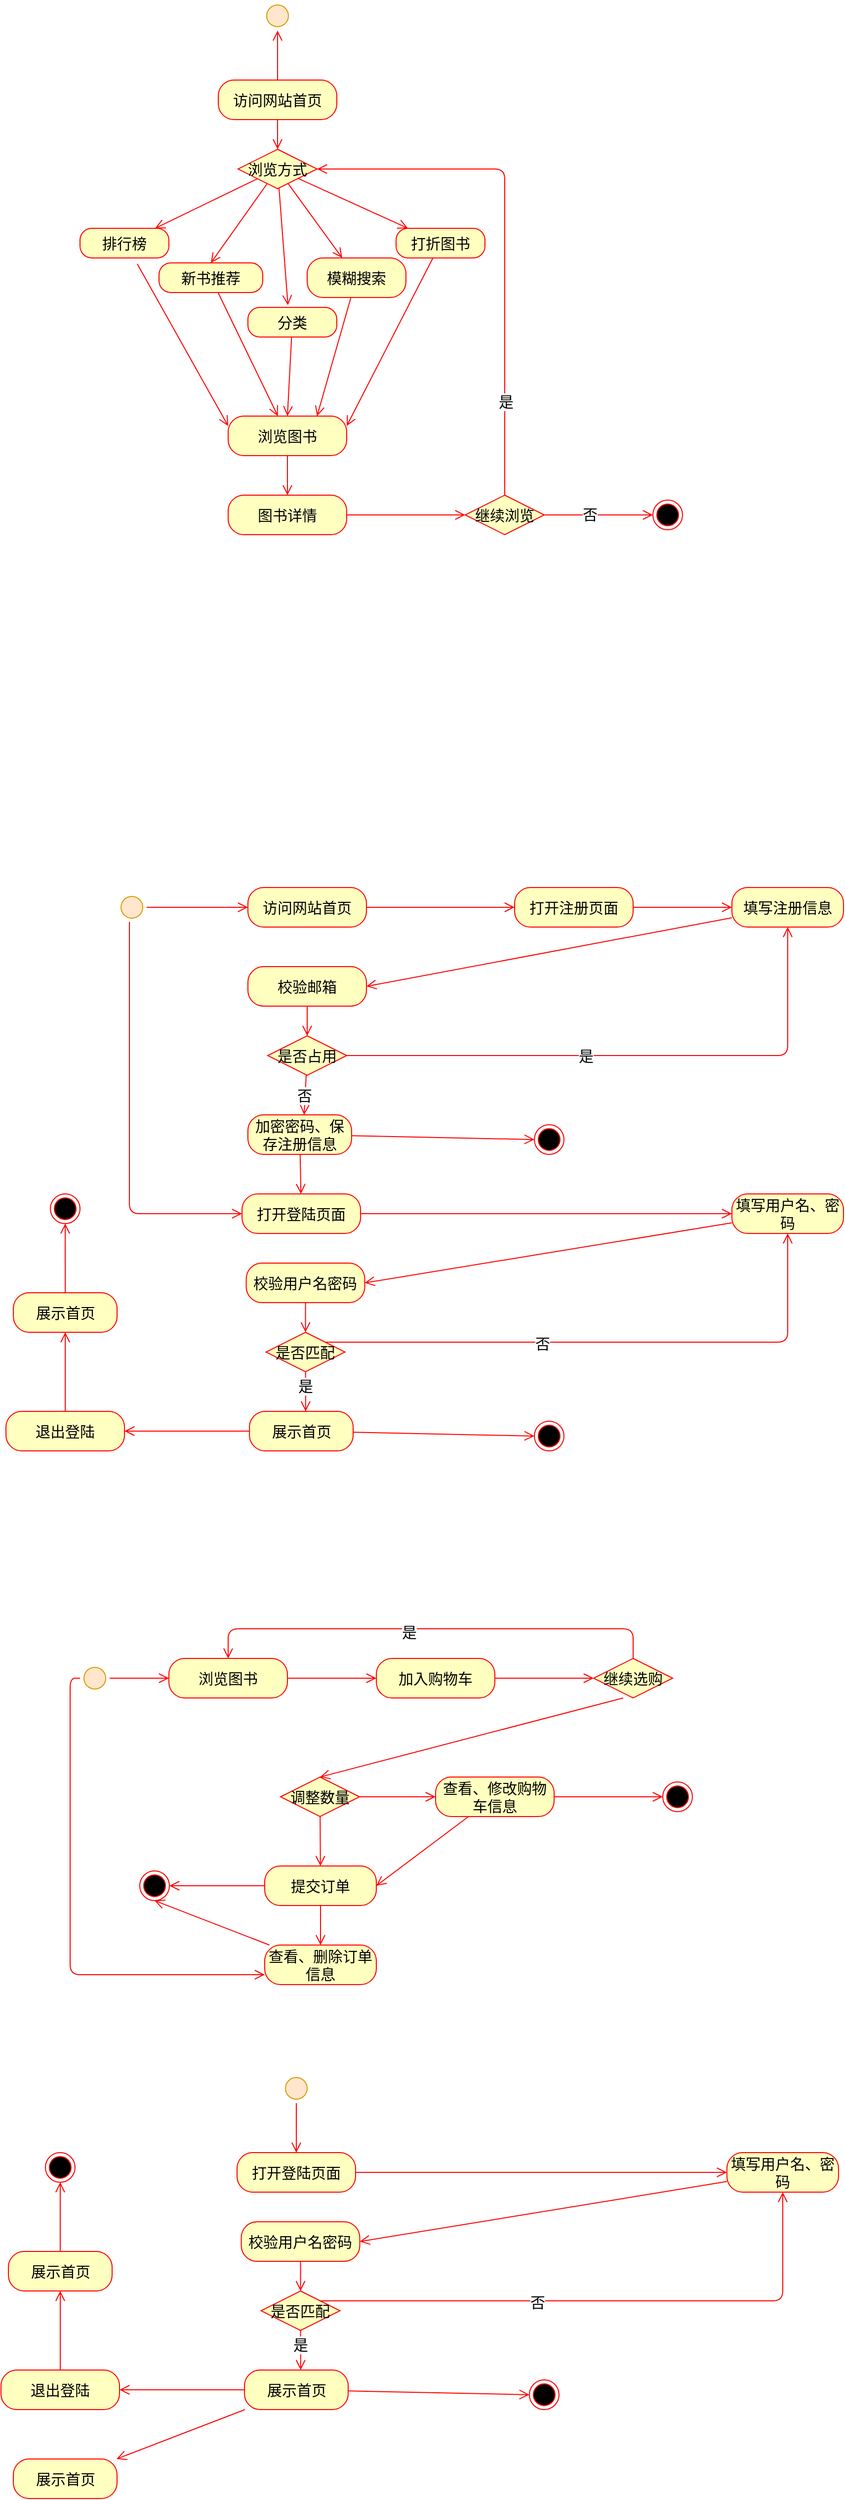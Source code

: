 <mxfile version="13.6.10" type="github">
  <diagram id="TR5-IoN3J7DlVOt05m8w" name="第 1 页">
    <mxGraphModel dx="1553" dy="607" grid="1" gridSize="10" guides="1" tooltips="1" connect="1" arrows="1" fold="1" page="1" pageScale="1" pageWidth="3300" pageHeight="4681" math="0" shadow="0">
      <root>
        <mxCell id="0" />
        <mxCell id="1" parent="0" />
        <mxCell id="N2rn5LJ_M0JWkOlmpVPW-8" value="" style="ellipse;html=1;shape=startState;fillColor=#ffe6cc;strokeColor=#d79b00;fontSize=15;" vertex="1" parent="1">
          <mxGeometry x="585" y="183" width="30" height="30" as="geometry" />
        </mxCell>
        <mxCell id="N2rn5LJ_M0JWkOlmpVPW-48" value="" style="edgeStyle=none;orthogonalLoop=1;jettySize=auto;html=1;endArrow=open;endSize=8;strokeColor=#ff0000;fontSize=15;" edge="1" parent="1" source="N2rn5LJ_M0JWkOlmpVPW-10" target="N2rn5LJ_M0JWkOlmpVPW-8">
          <mxGeometry relative="1" as="geometry" />
        </mxCell>
        <mxCell id="N2rn5LJ_M0JWkOlmpVPW-10" value="访问网站首页" style="rounded=1;whiteSpace=wrap;html=1;arcSize=40;fontColor=#000000;fillColor=#ffffc0;strokeColor=#ff0000;fontSize=15;" vertex="1" parent="1">
          <mxGeometry x="540" y="263" width="120" height="40" as="geometry" />
        </mxCell>
        <mxCell id="N2rn5LJ_M0JWkOlmpVPW-25" style="orthogonalLoop=1;jettySize=auto;html=1;endArrow=open;endSize=8;strokeColor=#ff0000;fontSize=15;" edge="1" parent="1" source="N2rn5LJ_M0JWkOlmpVPW-14" target="N2rn5LJ_M0JWkOlmpVPW-18">
          <mxGeometry relative="1" as="geometry" />
        </mxCell>
        <mxCell id="N2rn5LJ_M0JWkOlmpVPW-26" style="orthogonalLoop=1;jettySize=auto;html=1;entryX=0.5;entryY=0;entryDx=0;entryDy=0;endArrow=open;endSize=8;strokeColor=#ff0000;fontSize=15;" edge="1" parent="1" source="N2rn5LJ_M0JWkOlmpVPW-14" target="N2rn5LJ_M0JWkOlmpVPW-21">
          <mxGeometry relative="1" as="geometry" />
        </mxCell>
        <mxCell id="N2rn5LJ_M0JWkOlmpVPW-27" style="orthogonalLoop=1;jettySize=auto;html=1;endArrow=open;endSize=8;strokeColor=#ff0000;fontSize=15;" edge="1" parent="1" source="N2rn5LJ_M0JWkOlmpVPW-14" target="N2rn5LJ_M0JWkOlmpVPW-20">
          <mxGeometry relative="1" as="geometry" />
        </mxCell>
        <mxCell id="N2rn5LJ_M0JWkOlmpVPW-29" style="orthogonalLoop=1;jettySize=auto;html=1;endArrow=open;endSize=8;strokeColor=#ff0000;fontSize=15;" edge="1" parent="1" source="N2rn5LJ_M0JWkOlmpVPW-14" target="N2rn5LJ_M0JWkOlmpVPW-28">
          <mxGeometry relative="1" as="geometry" />
        </mxCell>
        <mxCell id="N2rn5LJ_M0JWkOlmpVPW-16" value="" style="html=1;align=left;verticalAlign=top;endArrow=open;endSize=8;strokeColor=#ff0000;entryX=0.45;entryY=-0.075;entryDx=0;entryDy=0;entryPerimeter=0;fontSize=15;" edge="1" source="N2rn5LJ_M0JWkOlmpVPW-14" parent="1" target="N2rn5LJ_M0JWkOlmpVPW-19">
          <mxGeometry x="-0.002" y="9" relative="1" as="geometry">
            <mxPoint x="600" y="503" as="targetPoint" />
            <mxPoint as="offset" />
          </mxGeometry>
        </mxCell>
        <mxCell id="N2rn5LJ_M0JWkOlmpVPW-36" style="edgeStyle=none;orthogonalLoop=1;jettySize=auto;html=1;endArrow=open;endSize=8;strokeColor=#ff0000;entryX=0;entryY=0.25;entryDx=0;entryDy=0;exitX=0.644;exitY=1.2;exitDx=0;exitDy=0;exitPerimeter=0;fontSize=15;" edge="1" parent="1" source="N2rn5LJ_M0JWkOlmpVPW-18" target="N2rn5LJ_M0JWkOlmpVPW-31">
          <mxGeometry relative="1" as="geometry" />
        </mxCell>
        <mxCell id="N2rn5LJ_M0JWkOlmpVPW-18" value="排行榜" style="rounded=1;whiteSpace=wrap;html=1;arcSize=40;fontColor=#000000;fillColor=#ffffc0;strokeColor=#ff0000;fontSize=15;" vertex="1" parent="1">
          <mxGeometry x="400" y="413" width="90" height="30" as="geometry" />
        </mxCell>
        <mxCell id="N2rn5LJ_M0JWkOlmpVPW-33" style="edgeStyle=none;orthogonalLoop=1;jettySize=auto;html=1;entryX=0.5;entryY=0;entryDx=0;entryDy=0;endArrow=open;endSize=8;strokeColor=#ff0000;fontSize=15;" edge="1" parent="1" source="N2rn5LJ_M0JWkOlmpVPW-19" target="N2rn5LJ_M0JWkOlmpVPW-31">
          <mxGeometry relative="1" as="geometry" />
        </mxCell>
        <mxCell id="N2rn5LJ_M0JWkOlmpVPW-19" value="分类" style="rounded=1;whiteSpace=wrap;html=1;arcSize=40;fontColor=#000000;fillColor=#ffffc0;strokeColor=#ff0000;fontSize=15;" vertex="1" parent="1">
          <mxGeometry x="570" y="493" width="90" height="30" as="geometry" />
        </mxCell>
        <mxCell id="N2rn5LJ_M0JWkOlmpVPW-35" style="edgeStyle=none;orthogonalLoop=1;jettySize=auto;html=1;entryX=1;entryY=0.25;entryDx=0;entryDy=0;endArrow=open;endSize=8;strokeColor=#ff0000;fontSize=15;" edge="1" parent="1" source="N2rn5LJ_M0JWkOlmpVPW-20" target="N2rn5LJ_M0JWkOlmpVPW-31">
          <mxGeometry relative="1" as="geometry" />
        </mxCell>
        <mxCell id="N2rn5LJ_M0JWkOlmpVPW-20" value="打折图书" style="rounded=1;whiteSpace=wrap;html=1;arcSize=40;fontColor=#000000;fillColor=#ffffc0;strokeColor=#ff0000;fontSize=15;" vertex="1" parent="1">
          <mxGeometry x="720" y="413" width="90" height="30" as="geometry" />
        </mxCell>
        <mxCell id="N2rn5LJ_M0JWkOlmpVPW-32" style="edgeStyle=none;orthogonalLoop=1;jettySize=auto;html=1;endArrow=open;endSize=8;strokeColor=#ff0000;fontSize=15;" edge="1" parent="1" source="N2rn5LJ_M0JWkOlmpVPW-21" target="N2rn5LJ_M0JWkOlmpVPW-31">
          <mxGeometry relative="1" as="geometry" />
        </mxCell>
        <mxCell id="N2rn5LJ_M0JWkOlmpVPW-21" value="新书推荐" style="rounded=1;whiteSpace=wrap;html=1;arcSize=40;fontColor=#000000;fillColor=#ffffc0;strokeColor=#ff0000;fontSize=15;" vertex="1" parent="1">
          <mxGeometry x="480" y="448" width="105" height="30" as="geometry" />
        </mxCell>
        <mxCell id="N2rn5LJ_M0JWkOlmpVPW-34" style="edgeStyle=none;orthogonalLoop=1;jettySize=auto;html=1;entryX=0.75;entryY=0;entryDx=0;entryDy=0;endArrow=open;endSize=8;strokeColor=#ff0000;fontSize=15;" edge="1" parent="1" source="N2rn5LJ_M0JWkOlmpVPW-28" target="N2rn5LJ_M0JWkOlmpVPW-31">
          <mxGeometry relative="1" as="geometry" />
        </mxCell>
        <mxCell id="N2rn5LJ_M0JWkOlmpVPW-28" value="模糊搜索" style="rounded=1;whiteSpace=wrap;html=1;arcSize=40;fontColor=#000000;fillColor=#ffffc0;strokeColor=#ff0000;fontSize=15;" vertex="1" parent="1">
          <mxGeometry x="630" y="443" width="100" height="40" as="geometry" />
        </mxCell>
        <mxCell id="N2rn5LJ_M0JWkOlmpVPW-38" style="edgeStyle=none;orthogonalLoop=1;jettySize=auto;html=1;entryX=0.5;entryY=0;entryDx=0;entryDy=0;endArrow=open;endSize=8;strokeColor=#ff0000;fontSize=15;" edge="1" parent="1" source="N2rn5LJ_M0JWkOlmpVPW-31" target="N2rn5LJ_M0JWkOlmpVPW-37">
          <mxGeometry relative="1" as="geometry" />
        </mxCell>
        <mxCell id="N2rn5LJ_M0JWkOlmpVPW-31" value="浏览图书" style="rounded=1;whiteSpace=wrap;html=1;arcSize=40;fontColor=#000000;fillColor=#ffffc0;strokeColor=#ff0000;fontSize=15;" vertex="1" parent="1">
          <mxGeometry x="550" y="603" width="120" height="40" as="geometry" />
        </mxCell>
        <mxCell id="N2rn5LJ_M0JWkOlmpVPW-40" style="edgeStyle=none;orthogonalLoop=1;jettySize=auto;html=1;entryX=0;entryY=0.5;entryDx=0;entryDy=0;endArrow=open;endSize=8;strokeColor=#ff0000;fontSize=15;" edge="1" parent="1" source="N2rn5LJ_M0JWkOlmpVPW-37" target="N2rn5LJ_M0JWkOlmpVPW-39">
          <mxGeometry relative="1" as="geometry" />
        </mxCell>
        <mxCell id="N2rn5LJ_M0JWkOlmpVPW-37" value="图书详情" style="rounded=1;whiteSpace=wrap;html=1;arcSize=40;fontColor=#000000;fillColor=#ffffc0;strokeColor=#ff0000;fontSize=15;" vertex="1" parent="1">
          <mxGeometry x="550" y="683" width="120" height="40" as="geometry" />
        </mxCell>
        <mxCell id="N2rn5LJ_M0JWkOlmpVPW-42" style="orthogonalLoop=1;jettySize=auto;html=1;entryX=0;entryY=0.5;entryDx=0;entryDy=0;endArrow=open;endSize=8;strokeColor=#ff0000;fontSize=15;" edge="1" parent="1" source="N2rn5LJ_M0JWkOlmpVPW-39" target="N2rn5LJ_M0JWkOlmpVPW-41">
          <mxGeometry relative="1" as="geometry" />
        </mxCell>
        <mxCell id="N2rn5LJ_M0JWkOlmpVPW-44" value="否" style="edgeLabel;html=1;align=center;verticalAlign=middle;resizable=0;points=[];fontSize=15;" vertex="1" connectable="0" parent="N2rn5LJ_M0JWkOlmpVPW-42">
          <mxGeometry x="-0.171" y="1" relative="1" as="geometry">
            <mxPoint as="offset" />
          </mxGeometry>
        </mxCell>
        <mxCell id="N2rn5LJ_M0JWkOlmpVPW-43" style="edgeStyle=orthogonalEdgeStyle;orthogonalLoop=1;jettySize=auto;html=1;endArrow=open;endSize=8;strokeColor=#ff0000;fontSize=15;entryX=1;entryY=0.5;entryDx=0;entryDy=0;" edge="1" parent="1" source="N2rn5LJ_M0JWkOlmpVPW-39" target="N2rn5LJ_M0JWkOlmpVPW-14">
          <mxGeometry relative="1" as="geometry">
            <Array as="points">
              <mxPoint x="830" y="353" />
            </Array>
          </mxGeometry>
        </mxCell>
        <mxCell id="N2rn5LJ_M0JWkOlmpVPW-45" value="是" style="edgeLabel;html=1;align=center;verticalAlign=middle;resizable=0;points=[];fontSize=15;" vertex="1" connectable="0" parent="N2rn5LJ_M0JWkOlmpVPW-43">
          <mxGeometry x="-0.635" y="-1" relative="1" as="geometry">
            <mxPoint as="offset" />
          </mxGeometry>
        </mxCell>
        <mxCell id="N2rn5LJ_M0JWkOlmpVPW-39" value="继续浏览" style="rhombus;whiteSpace=wrap;html=1;fillColor=#ffffc0;strokeColor=#ff0000;fontSize=15;" vertex="1" parent="1">
          <mxGeometry x="790" y="683" width="80" height="40" as="geometry" />
        </mxCell>
        <mxCell id="N2rn5LJ_M0JWkOlmpVPW-41" value="" style="ellipse;html=1;shape=endState;fillColor=#000000;strokeColor=#ff0000;fontSize=15;" vertex="1" parent="1">
          <mxGeometry x="980" y="688" width="30" height="30" as="geometry" />
        </mxCell>
        <mxCell id="N2rn5LJ_M0JWkOlmpVPW-14" value="浏览方式" style="rhombus;whiteSpace=wrap;html=1;fillColor=#ffffc0;strokeColor=#ff0000;fontSize=15;" vertex="1" parent="1">
          <mxGeometry x="560" y="333" width="80" height="40" as="geometry" />
        </mxCell>
        <mxCell id="N2rn5LJ_M0JWkOlmpVPW-47" value="" style="edgeStyle=orthogonalEdgeStyle;html=1;verticalAlign=bottom;endArrow=open;endSize=8;strokeColor=#ff0000;fontSize=15;" edge="1" parent="1" source="N2rn5LJ_M0JWkOlmpVPW-10" target="N2rn5LJ_M0JWkOlmpVPW-14">
          <mxGeometry relative="1" as="geometry">
            <mxPoint x="600" y="413" as="targetPoint" />
            <mxPoint x="600" y="353" as="sourcePoint" />
          </mxGeometry>
        </mxCell>
        <mxCell id="N2rn5LJ_M0JWkOlmpVPW-74" style="edgeStyle=none;orthogonalLoop=1;jettySize=auto;html=1;entryX=0;entryY=0.5;entryDx=0;entryDy=0;endArrow=open;endSize=8;strokeColor=#ff0000;fontSize=15;" edge="1" parent="1" source="N2rn5LJ_M0JWkOlmpVPW-53" target="N2rn5LJ_M0JWkOlmpVPW-55">
          <mxGeometry relative="1" as="geometry" />
        </mxCell>
        <mxCell id="N2rn5LJ_M0JWkOlmpVPW-150" style="edgeStyle=orthogonalEdgeStyle;orthogonalLoop=1;jettySize=auto;html=1;entryX=0;entryY=0.5;entryDx=0;entryDy=0;endArrow=open;endSize=8;strokeColor=#ff0000;fontSize=15;" edge="1" parent="1" source="N2rn5LJ_M0JWkOlmpVPW-53" target="N2rn5LJ_M0JWkOlmpVPW-80">
          <mxGeometry relative="1" as="geometry">
            <Array as="points">
              <mxPoint x="450" y="1100" />
              <mxPoint x="450" y="1410" />
            </Array>
          </mxGeometry>
        </mxCell>
        <mxCell id="N2rn5LJ_M0JWkOlmpVPW-53" value="" style="ellipse;html=1;shape=startState;fillColor=#ffe6cc;strokeColor=#d79b00;fontSize=15;" vertex="1" parent="1">
          <mxGeometry x="437.54" y="1085" width="30" height="30" as="geometry" />
        </mxCell>
        <mxCell id="N2rn5LJ_M0JWkOlmpVPW-67" style="orthogonalLoop=1;jettySize=auto;html=1;endArrow=open;endSize=8;strokeColor=#ff0000;fontSize=15;" edge="1" parent="1" source="N2rn5LJ_M0JWkOlmpVPW-55" target="N2rn5LJ_M0JWkOlmpVPW-56">
          <mxGeometry relative="1" as="geometry" />
        </mxCell>
        <mxCell id="N2rn5LJ_M0JWkOlmpVPW-55" value="访问网站首页" style="rounded=1;whiteSpace=wrap;html=1;arcSize=40;fontColor=#000000;fillColor=#ffffc0;strokeColor=#ff0000;fontSize=15;" vertex="1" parent="1">
          <mxGeometry x="570" y="1080" width="120" height="40" as="geometry" />
        </mxCell>
        <mxCell id="N2rn5LJ_M0JWkOlmpVPW-68" style="orthogonalLoop=1;jettySize=auto;html=1;entryX=0;entryY=0.5;entryDx=0;entryDy=0;endArrow=open;endSize=8;strokeColor=#ff0000;fontSize=15;" edge="1" parent="1" source="N2rn5LJ_M0JWkOlmpVPW-56" target="N2rn5LJ_M0JWkOlmpVPW-57">
          <mxGeometry relative="1" as="geometry" />
        </mxCell>
        <mxCell id="N2rn5LJ_M0JWkOlmpVPW-56" value="打开注册页面" style="rounded=1;whiteSpace=wrap;html=1;arcSize=40;fontColor=#000000;fillColor=#ffffc0;strokeColor=#ff0000;fontSize=15;" vertex="1" parent="1">
          <mxGeometry x="840" y="1080" width="120" height="40" as="geometry" />
        </mxCell>
        <mxCell id="N2rn5LJ_M0JWkOlmpVPW-69" style="orthogonalLoop=1;jettySize=auto;html=1;entryX=1;entryY=0.5;entryDx=0;entryDy=0;endArrow=open;endSize=8;strokeColor=#ff0000;fontSize=15;" edge="1" parent="1" source="N2rn5LJ_M0JWkOlmpVPW-57" target="N2rn5LJ_M0JWkOlmpVPW-58">
          <mxGeometry relative="1" as="geometry" />
        </mxCell>
        <mxCell id="N2rn5LJ_M0JWkOlmpVPW-57" value="填写注册信息" style="rounded=1;whiteSpace=wrap;html=1;arcSize=40;fontColor=#000000;fillColor=#ffffc0;strokeColor=#ff0000;fontSize=15;" vertex="1" parent="1">
          <mxGeometry x="1060" y="1080" width="113" height="40" as="geometry" />
        </mxCell>
        <mxCell id="N2rn5LJ_M0JWkOlmpVPW-70" style="edgeStyle=orthogonalEdgeStyle;orthogonalLoop=1;jettySize=auto;html=1;entryX=0.5;entryY=0;entryDx=0;entryDy=0;endArrow=open;endSize=8;strokeColor=#ff0000;fontSize=15;" edge="1" parent="1" source="N2rn5LJ_M0JWkOlmpVPW-58" target="N2rn5LJ_M0JWkOlmpVPW-61">
          <mxGeometry relative="1" as="geometry" />
        </mxCell>
        <mxCell id="N2rn5LJ_M0JWkOlmpVPW-58" value="校验邮箱" style="rounded=1;whiteSpace=wrap;html=1;arcSize=40;fontColor=#000000;fillColor=#ffffc0;strokeColor=#ff0000;fontSize=15;" vertex="1" parent="1">
          <mxGeometry x="570" y="1160" width="120" height="40" as="geometry" />
        </mxCell>
        <mxCell id="N2rn5LJ_M0JWkOlmpVPW-72" style="edgeStyle=none;orthogonalLoop=1;jettySize=auto;html=1;entryX=0;entryY=0.5;entryDx=0;entryDy=0;endArrow=open;endSize=8;strokeColor=#ff0000;fontSize=15;" edge="1" parent="1" source="N2rn5LJ_M0JWkOlmpVPW-59" target="N2rn5LJ_M0JWkOlmpVPW-71">
          <mxGeometry relative="1" as="geometry" />
        </mxCell>
        <mxCell id="N2rn5LJ_M0JWkOlmpVPW-113" style="edgeStyle=none;orthogonalLoop=1;jettySize=auto;html=1;endArrow=open;endSize=8;strokeColor=#ff0000;fontSize=15;" edge="1" parent="1" source="N2rn5LJ_M0JWkOlmpVPW-59" target="N2rn5LJ_M0JWkOlmpVPW-80">
          <mxGeometry relative="1" as="geometry">
            <mxPoint x="627" y="1345" as="sourcePoint" />
          </mxGeometry>
        </mxCell>
        <mxCell id="N2rn5LJ_M0JWkOlmpVPW-59" value="加密密码、保存注册信息" style="rounded=1;whiteSpace=wrap;html=1;arcSize=40;fontColor=#000000;fillColor=#ffffc0;strokeColor=#ff0000;fontSize=15;" vertex="1" parent="1">
          <mxGeometry x="570" y="1310" width="105" height="40" as="geometry" />
        </mxCell>
        <mxCell id="N2rn5LJ_M0JWkOlmpVPW-62" style="edgeStyle=orthogonalEdgeStyle;orthogonalLoop=1;jettySize=auto;html=1;endArrow=open;endSize=8;strokeColor=#ff0000;fontSize=15;entryX=0.5;entryY=1;entryDx=0;entryDy=0;" edge="1" parent="1" source="N2rn5LJ_M0JWkOlmpVPW-61" target="N2rn5LJ_M0JWkOlmpVPW-57">
          <mxGeometry relative="1" as="geometry">
            <mxPoint x="700" y="1340" as="targetPoint" />
            <Array as="points">
              <mxPoint x="630" y="1250" />
              <mxPoint x="1117" y="1250" />
            </Array>
          </mxGeometry>
        </mxCell>
        <mxCell id="N2rn5LJ_M0JWkOlmpVPW-63" value="是" style="edgeLabel;html=1;align=center;verticalAlign=middle;resizable=0;points=[];fontSize=15;" vertex="1" connectable="0" parent="N2rn5LJ_M0JWkOlmpVPW-62">
          <mxGeometry x="-0.16" relative="1" as="geometry">
            <mxPoint as="offset" />
          </mxGeometry>
        </mxCell>
        <mxCell id="N2rn5LJ_M0JWkOlmpVPW-65" style="orthogonalLoop=1;jettySize=auto;html=1;endArrow=open;endSize=8;strokeColor=#ff0000;fontSize=15;entryX=0.542;entryY=0;entryDx=0;entryDy=0;entryPerimeter=0;" edge="1" parent="1" source="N2rn5LJ_M0JWkOlmpVPW-61" target="N2rn5LJ_M0JWkOlmpVPW-59">
          <mxGeometry relative="1" as="geometry">
            <mxPoint x="645" y="1610" as="targetPoint" />
          </mxGeometry>
        </mxCell>
        <mxCell id="N2rn5LJ_M0JWkOlmpVPW-66" value="否" style="edgeLabel;html=1;align=center;verticalAlign=middle;resizable=0;points=[];fontSize=15;" vertex="1" connectable="0" parent="N2rn5LJ_M0JWkOlmpVPW-65">
          <mxGeometry x="0.019" y="-1" relative="1" as="geometry">
            <mxPoint as="offset" />
          </mxGeometry>
        </mxCell>
        <mxCell id="N2rn5LJ_M0JWkOlmpVPW-61" value="是否占用" style="rhombus;whiteSpace=wrap;html=1;fillColor=#ffffc0;strokeColor=#ff0000;fontSize=15;" vertex="1" parent="1">
          <mxGeometry x="590" y="1230" width="80" height="40" as="geometry" />
        </mxCell>
        <mxCell id="N2rn5LJ_M0JWkOlmpVPW-71" value="" style="ellipse;html=1;shape=endState;fillColor=#000000;strokeColor=#ff0000;fontSize=15;" vertex="1" parent="1">
          <mxGeometry x="860" y="1320" width="30" height="30" as="geometry" />
        </mxCell>
        <mxCell id="N2rn5LJ_M0JWkOlmpVPW-79" style="orthogonalLoop=1;jettySize=auto;html=1;entryX=0;entryY=0.5;entryDx=0;entryDy=0;endArrow=open;endSize=8;strokeColor=#ff0000;fontSize=15;" edge="1" parent="1" source="N2rn5LJ_M0JWkOlmpVPW-80" target="N2rn5LJ_M0JWkOlmpVPW-82">
          <mxGeometry relative="1" as="geometry" />
        </mxCell>
        <mxCell id="N2rn5LJ_M0JWkOlmpVPW-80" value="打开登陆页面" style="rounded=1;whiteSpace=wrap;html=1;arcSize=40;fontColor=#000000;fillColor=#ffffc0;strokeColor=#ff0000;fontSize=15;" vertex="1" parent="1">
          <mxGeometry x="564.04" y="1390" width="120" height="40" as="geometry" />
        </mxCell>
        <mxCell id="N2rn5LJ_M0JWkOlmpVPW-81" style="orthogonalLoop=1;jettySize=auto;html=1;entryX=1;entryY=0.5;entryDx=0;entryDy=0;endArrow=open;endSize=8;strokeColor=#ff0000;fontSize=15;" edge="1" parent="1" source="N2rn5LJ_M0JWkOlmpVPW-82" target="N2rn5LJ_M0JWkOlmpVPW-84">
          <mxGeometry relative="1" as="geometry" />
        </mxCell>
        <mxCell id="N2rn5LJ_M0JWkOlmpVPW-82" value="填写用户名、密码" style="rounded=1;whiteSpace=wrap;html=1;arcSize=40;fontColor=#000000;fillColor=#ffffc0;strokeColor=#ff0000;fontSize=15;" vertex="1" parent="1">
          <mxGeometry x="1060" y="1390" width="113" height="40" as="geometry" />
        </mxCell>
        <mxCell id="N2rn5LJ_M0JWkOlmpVPW-83" style="edgeStyle=orthogonalEdgeStyle;orthogonalLoop=1;jettySize=auto;html=1;entryX=0.5;entryY=0;entryDx=0;entryDy=0;endArrow=open;endSize=8;strokeColor=#ff0000;fontSize=15;" edge="1" parent="1" source="N2rn5LJ_M0JWkOlmpVPW-84" target="N2rn5LJ_M0JWkOlmpVPW-91">
          <mxGeometry relative="1" as="geometry" />
        </mxCell>
        <mxCell id="N2rn5LJ_M0JWkOlmpVPW-84" value="校验用户名密码" style="rounded=1;whiteSpace=wrap;html=1;arcSize=40;fontColor=#000000;fillColor=#ffffc0;strokeColor=#ff0000;fontSize=15;" vertex="1" parent="1">
          <mxGeometry x="568.29" y="1460" width="120" height="40" as="geometry" />
        </mxCell>
        <mxCell id="N2rn5LJ_M0JWkOlmpVPW-85" style="edgeStyle=none;orthogonalLoop=1;jettySize=auto;html=1;entryX=0;entryY=0.5;entryDx=0;entryDy=0;endArrow=open;endSize=8;strokeColor=#ff0000;fontSize=15;" edge="1" parent="1" source="N2rn5LJ_M0JWkOlmpVPW-86" target="N2rn5LJ_M0JWkOlmpVPW-92">
          <mxGeometry relative="1" as="geometry" />
        </mxCell>
        <mxCell id="N2rn5LJ_M0JWkOlmpVPW-114" style="edgeStyle=none;orthogonalLoop=1;jettySize=auto;html=1;entryX=1;entryY=0.5;entryDx=0;entryDy=0;endArrow=open;endSize=8;strokeColor=#ff0000;fontSize=15;" edge="1" parent="1" source="N2rn5LJ_M0JWkOlmpVPW-86" target="N2rn5LJ_M0JWkOlmpVPW-98">
          <mxGeometry relative="1" as="geometry" />
        </mxCell>
        <mxCell id="N2rn5LJ_M0JWkOlmpVPW-86" value="展示首页" style="rounded=1;whiteSpace=wrap;html=1;arcSize=40;fontColor=#000000;fillColor=#ffffc0;strokeColor=#ff0000;fontSize=15;" vertex="1" parent="1">
          <mxGeometry x="571.54" y="1610" width="105" height="40" as="geometry" />
        </mxCell>
        <mxCell id="N2rn5LJ_M0JWkOlmpVPW-87" style="edgeStyle=orthogonalEdgeStyle;orthogonalLoop=1;jettySize=auto;html=1;endArrow=open;endSize=8;strokeColor=#ff0000;fontSize=15;entryX=0.5;entryY=1;entryDx=0;entryDy=0;" edge="1" parent="1" source="N2rn5LJ_M0JWkOlmpVPW-91" target="N2rn5LJ_M0JWkOlmpVPW-82">
          <mxGeometry relative="1" as="geometry">
            <mxPoint x="700" y="1640" as="targetPoint" />
            <Array as="points">
              <mxPoint x="1117" y="1540" />
            </Array>
          </mxGeometry>
        </mxCell>
        <mxCell id="N2rn5LJ_M0JWkOlmpVPW-93" value="否" style="edgeLabel;html=1;align=center;verticalAlign=middle;resizable=0;points=[];fontSize=15;" vertex="1" connectable="0" parent="N2rn5LJ_M0JWkOlmpVPW-87">
          <mxGeometry x="-0.24" y="-1" relative="1" as="geometry">
            <mxPoint as="offset" />
          </mxGeometry>
        </mxCell>
        <mxCell id="N2rn5LJ_M0JWkOlmpVPW-89" style="orthogonalLoop=1;jettySize=auto;html=1;endArrow=open;endSize=8;strokeColor=#ff0000;fontSize=15;entryX=0.542;entryY=0;entryDx=0;entryDy=0;entryPerimeter=0;" edge="1" parent="1" source="N2rn5LJ_M0JWkOlmpVPW-91" target="N2rn5LJ_M0JWkOlmpVPW-86">
          <mxGeometry relative="1" as="geometry">
            <mxPoint x="643.29" y="1900" as="targetPoint" />
          </mxGeometry>
        </mxCell>
        <mxCell id="N2rn5LJ_M0JWkOlmpVPW-94" value="是" style="edgeLabel;html=1;align=center;verticalAlign=middle;resizable=0;points=[];fontSize=15;" vertex="1" connectable="0" parent="N2rn5LJ_M0JWkOlmpVPW-89">
          <mxGeometry x="-0.301" y="-1" relative="1" as="geometry">
            <mxPoint as="offset" />
          </mxGeometry>
        </mxCell>
        <mxCell id="N2rn5LJ_M0JWkOlmpVPW-91" value="是否匹配" style="rhombus;whiteSpace=wrap;html=1;fillColor=#ffffc0;strokeColor=#ff0000;fontSize=15;" vertex="1" parent="1">
          <mxGeometry x="588.29" y="1530" width="80" height="40" as="geometry" />
        </mxCell>
        <mxCell id="N2rn5LJ_M0JWkOlmpVPW-92" value="" style="ellipse;html=1;shape=endState;fillColor=#000000;strokeColor=#ff0000;fontSize=15;" vertex="1" parent="1">
          <mxGeometry x="860" y="1620" width="30" height="30" as="geometry" />
        </mxCell>
        <mxCell id="N2rn5LJ_M0JWkOlmpVPW-97" style="orthogonalLoop=1;jettySize=auto;html=1;endArrow=open;endSize=8;strokeColor=#ff0000;fontSize=15;exitX=0.5;exitY=0;exitDx=0;exitDy=0;" edge="1" parent="1" source="N2rn5LJ_M0JWkOlmpVPW-98" target="N2rn5LJ_M0JWkOlmpVPW-106">
          <mxGeometry relative="1" as="geometry">
            <mxPoint x="391.54" y="1570" as="sourcePoint" />
            <mxPoint x="385.04" y="1680" as="targetPoint" />
          </mxGeometry>
        </mxCell>
        <mxCell id="N2rn5LJ_M0JWkOlmpVPW-98" value="退出登陆" style="rounded=1;whiteSpace=wrap;html=1;arcSize=40;fontColor=#000000;fillColor=#ffffc0;strokeColor=#ff0000;fontSize=15;" vertex="1" parent="1">
          <mxGeometry x="325.04" y="1610" width="120" height="40" as="geometry" />
        </mxCell>
        <mxCell id="N2rn5LJ_M0JWkOlmpVPW-105" style="edgeStyle=none;orthogonalLoop=1;jettySize=auto;html=1;entryX=0.5;entryY=1;entryDx=0;entryDy=0;endArrow=open;endSize=8;strokeColor=#ff0000;fontSize=15;" edge="1" parent="1" source="N2rn5LJ_M0JWkOlmpVPW-106" target="N2rn5LJ_M0JWkOlmpVPW-112">
          <mxGeometry relative="1" as="geometry">
            <mxPoint x="437.54" y="1700" as="sourcePoint" />
          </mxGeometry>
        </mxCell>
        <mxCell id="N2rn5LJ_M0JWkOlmpVPW-106" value="展示首页" style="rounded=1;whiteSpace=wrap;html=1;arcSize=40;fontColor=#000000;fillColor=#ffffc0;strokeColor=#ff0000;fontSize=15;" vertex="1" parent="1">
          <mxGeometry x="332.54" y="1490" width="105" height="40" as="geometry" />
        </mxCell>
        <mxCell id="N2rn5LJ_M0JWkOlmpVPW-112" value="" style="ellipse;html=1;shape=endState;fillColor=#000000;strokeColor=#ff0000;fontSize=15;" vertex="1" parent="1">
          <mxGeometry x="370" y="1390" width="30" height="30" as="geometry" />
        </mxCell>
        <mxCell id="N2rn5LJ_M0JWkOlmpVPW-116" style="edgeStyle=none;orthogonalLoop=1;jettySize=auto;html=1;entryX=0;entryY=0.5;entryDx=0;entryDy=0;endArrow=open;endSize=8;strokeColor=#ff0000;fontSize=15;" edge="1" parent="1" source="N2rn5LJ_M0JWkOlmpVPW-117" target="N2rn5LJ_M0JWkOlmpVPW-119">
          <mxGeometry relative="1" as="geometry" />
        </mxCell>
        <mxCell id="N2rn5LJ_M0JWkOlmpVPW-149" style="edgeStyle=orthogonalEdgeStyle;orthogonalLoop=1;jettySize=auto;html=1;entryX=0;entryY=0.75;entryDx=0;entryDy=0;endArrow=open;endSize=8;strokeColor=#ff0000;fontSize=15;" edge="1" parent="1" source="N2rn5LJ_M0JWkOlmpVPW-117" target="N2rn5LJ_M0JWkOlmpVPW-145">
          <mxGeometry relative="1" as="geometry">
            <Array as="points">
              <mxPoint x="390" y="1880" />
              <mxPoint x="390" y="2180" />
            </Array>
          </mxGeometry>
        </mxCell>
        <mxCell id="N2rn5LJ_M0JWkOlmpVPW-117" value="" style="ellipse;html=1;shape=startState;fillColor=#ffe6cc;strokeColor=#d79b00;fontSize=15;" vertex="1" parent="1">
          <mxGeometry x="400" y="1865" width="30" height="30" as="geometry" />
        </mxCell>
        <mxCell id="N2rn5LJ_M0JWkOlmpVPW-118" style="orthogonalLoop=1;jettySize=auto;html=1;endArrow=open;endSize=8;strokeColor=#ff0000;fontSize=15;" edge="1" parent="1" source="N2rn5LJ_M0JWkOlmpVPW-119" target="N2rn5LJ_M0JWkOlmpVPW-121">
          <mxGeometry relative="1" as="geometry" />
        </mxCell>
        <mxCell id="N2rn5LJ_M0JWkOlmpVPW-119" value="浏览图书" style="rounded=1;whiteSpace=wrap;html=1;arcSize=40;fontColor=#000000;fillColor=#ffffc0;strokeColor=#ff0000;fontSize=15;" vertex="1" parent="1">
          <mxGeometry x="490" y="1860" width="120" height="40" as="geometry" />
        </mxCell>
        <mxCell id="N2rn5LJ_M0JWkOlmpVPW-120" style="orthogonalLoop=1;jettySize=auto;html=1;entryX=0;entryY=0.5;entryDx=0;entryDy=0;endArrow=open;endSize=8;strokeColor=#ff0000;fontSize=15;" edge="1" parent="1" source="N2rn5LJ_M0JWkOlmpVPW-121" target="N2rn5LJ_M0JWkOlmpVPW-130">
          <mxGeometry relative="1" as="geometry" />
        </mxCell>
        <mxCell id="N2rn5LJ_M0JWkOlmpVPW-121" value="加入购物车" style="rounded=1;whiteSpace=wrap;html=1;arcSize=40;fontColor=#000000;fillColor=#ffffc0;strokeColor=#ff0000;fontSize=15;" vertex="1" parent="1">
          <mxGeometry x="700" y="1860" width="120" height="40" as="geometry" />
        </mxCell>
        <mxCell id="N2rn5LJ_M0JWkOlmpVPW-131" style="edgeStyle=orthogonalEdgeStyle;orthogonalLoop=1;jettySize=auto;html=1;entryX=0.5;entryY=0;entryDx=0;entryDy=0;endArrow=open;endSize=8;strokeColor=#ff0000;fontSize=15;" edge="1" parent="1" source="N2rn5LJ_M0JWkOlmpVPW-130" target="N2rn5LJ_M0JWkOlmpVPW-119">
          <mxGeometry relative="1" as="geometry">
            <Array as="points">
              <mxPoint x="960" y="1830" />
              <mxPoint x="550" y="1830" />
            </Array>
          </mxGeometry>
        </mxCell>
        <mxCell id="N2rn5LJ_M0JWkOlmpVPW-132" value="是" style="edgeLabel;html=1;align=center;verticalAlign=middle;resizable=0;points=[];fontSize=15;" vertex="1" connectable="0" parent="N2rn5LJ_M0JWkOlmpVPW-131">
          <mxGeometry x="0.089" y="3" relative="1" as="geometry">
            <mxPoint x="-1" as="offset" />
          </mxGeometry>
        </mxCell>
        <mxCell id="N2rn5LJ_M0JWkOlmpVPW-134" style="orthogonalLoop=1;jettySize=auto;html=1;entryX=0.5;entryY=0;entryDx=0;entryDy=0;endArrow=open;endSize=8;strokeColor=#ff0000;fontSize=15;exitX=0.375;exitY=1;exitDx=0;exitDy=0;exitPerimeter=0;" edge="1" parent="1" source="N2rn5LJ_M0JWkOlmpVPW-130" target="N2rn5LJ_M0JWkOlmpVPW-133">
          <mxGeometry relative="1" as="geometry">
            <mxPoint x="517.203" y="2048.601" as="sourcePoint" />
          </mxGeometry>
        </mxCell>
        <mxCell id="N2rn5LJ_M0JWkOlmpVPW-130" value="继续选购" style="rhombus;whiteSpace=wrap;html=1;fillColor=#ffffc0;strokeColor=#ff0000;fontSize=15;" vertex="1" parent="1">
          <mxGeometry x="920" y="1860" width="80" height="40" as="geometry" />
        </mxCell>
        <mxCell id="N2rn5LJ_M0JWkOlmpVPW-136" style="edgeStyle=none;orthogonalLoop=1;jettySize=auto;html=1;endArrow=open;endSize=8;strokeColor=#ff0000;fontSize=15;" edge="1" parent="1" source="N2rn5LJ_M0JWkOlmpVPW-133" target="N2rn5LJ_M0JWkOlmpVPW-135">
          <mxGeometry relative="1" as="geometry" />
        </mxCell>
        <mxCell id="N2rn5LJ_M0JWkOlmpVPW-138" style="edgeStyle=none;orthogonalLoop=1;jettySize=auto;html=1;entryX=0;entryY=0.5;entryDx=0;entryDy=0;endArrow=open;endSize=8;strokeColor=#ff0000;fontSize=15;" edge="1" parent="1" source="N2rn5LJ_M0JWkOlmpVPW-133" target="N2rn5LJ_M0JWkOlmpVPW-137">
          <mxGeometry relative="1" as="geometry" />
        </mxCell>
        <mxCell id="N2rn5LJ_M0JWkOlmpVPW-133" value="调整数量" style="rhombus;whiteSpace=wrap;html=1;fillColor=#ffffc0;strokeColor=#ff0000;fontSize=15;" vertex="1" parent="1">
          <mxGeometry x="603" y="1980" width="80" height="40" as="geometry" />
        </mxCell>
        <mxCell id="N2rn5LJ_M0JWkOlmpVPW-144" style="edgeStyle=none;orthogonalLoop=1;jettySize=auto;html=1;entryX=1;entryY=0.5;entryDx=0;entryDy=0;endArrow=open;endSize=8;strokeColor=#ff0000;fontSize=15;" edge="1" parent="1" source="N2rn5LJ_M0JWkOlmpVPW-135" target="N2rn5LJ_M0JWkOlmpVPW-143">
          <mxGeometry relative="1" as="geometry" />
        </mxCell>
        <mxCell id="N2rn5LJ_M0JWkOlmpVPW-146" style="edgeStyle=none;orthogonalLoop=1;jettySize=auto;html=1;endArrow=open;endSize=8;strokeColor=#ff0000;fontSize=15;" edge="1" parent="1" source="N2rn5LJ_M0JWkOlmpVPW-135" target="N2rn5LJ_M0JWkOlmpVPW-145">
          <mxGeometry relative="1" as="geometry" />
        </mxCell>
        <mxCell id="N2rn5LJ_M0JWkOlmpVPW-135" value="提交订单" style="rounded=1;whiteSpace=wrap;html=1;arcSize=40;fontColor=#000000;fillColor=#ffffc0;strokeColor=#ff0000;fontSize=15;" vertex="1" parent="1">
          <mxGeometry x="587" y="2070" width="113" height="40" as="geometry" />
        </mxCell>
        <mxCell id="N2rn5LJ_M0JWkOlmpVPW-139" style="edgeStyle=none;orthogonalLoop=1;jettySize=auto;html=1;entryX=1;entryY=0.5;entryDx=0;entryDy=0;endArrow=open;endSize=8;strokeColor=#ff0000;fontSize=15;" edge="1" parent="1" source="N2rn5LJ_M0JWkOlmpVPW-137" target="N2rn5LJ_M0JWkOlmpVPW-135">
          <mxGeometry relative="1" as="geometry" />
        </mxCell>
        <mxCell id="N2rn5LJ_M0JWkOlmpVPW-141" style="edgeStyle=none;orthogonalLoop=1;jettySize=auto;html=1;entryX=0;entryY=0.5;entryDx=0;entryDy=0;endArrow=open;endSize=8;strokeColor=#ff0000;fontSize=15;" edge="1" parent="1" source="N2rn5LJ_M0JWkOlmpVPW-137" target="N2rn5LJ_M0JWkOlmpVPW-140">
          <mxGeometry relative="1" as="geometry" />
        </mxCell>
        <mxCell id="N2rn5LJ_M0JWkOlmpVPW-137" value="查看、修改购物车信息" style="rounded=1;whiteSpace=wrap;html=1;arcSize=40;fontColor=#000000;fillColor=#ffffc0;strokeColor=#ff0000;fontSize=15;" vertex="1" parent="1">
          <mxGeometry x="760" y="1980" width="120" height="40" as="geometry" />
        </mxCell>
        <mxCell id="N2rn5LJ_M0JWkOlmpVPW-140" value="" style="ellipse;html=1;shape=endState;fillColor=#000000;strokeColor=#ff0000;fontSize=15;" vertex="1" parent="1">
          <mxGeometry x="990" y="1985" width="30" height="30" as="geometry" />
        </mxCell>
        <mxCell id="N2rn5LJ_M0JWkOlmpVPW-143" value="" style="ellipse;html=1;shape=endState;fillColor=#000000;strokeColor=#ff0000;fontSize=15;" vertex="1" parent="1">
          <mxGeometry x="460.5" y="2075" width="30" height="30" as="geometry" />
        </mxCell>
        <mxCell id="N2rn5LJ_M0JWkOlmpVPW-148" style="edgeStyle=none;orthogonalLoop=1;jettySize=auto;html=1;entryX=0.5;entryY=1;entryDx=0;entryDy=0;endArrow=open;endSize=8;strokeColor=#ff0000;fontSize=15;" edge="1" parent="1" source="N2rn5LJ_M0JWkOlmpVPW-145" target="N2rn5LJ_M0JWkOlmpVPW-143">
          <mxGeometry relative="1" as="geometry" />
        </mxCell>
        <mxCell id="N2rn5LJ_M0JWkOlmpVPW-145" value="查看、删除订单信息" style="rounded=1;whiteSpace=wrap;html=1;arcSize=40;fontColor=#000000;fillColor=#ffffc0;strokeColor=#ff0000;fontSize=15;" vertex="1" parent="1">
          <mxGeometry x="587" y="2150" width="113" height="40" as="geometry" />
        </mxCell>
        <mxCell id="N2rn5LJ_M0JWkOlmpVPW-151" style="orthogonalLoop=1;jettySize=auto;html=1;entryX=0;entryY=0.5;entryDx=0;entryDy=0;endArrow=open;endSize=8;strokeColor=#ff0000;fontSize=15;" edge="1" parent="1" source="N2rn5LJ_M0JWkOlmpVPW-152" target="N2rn5LJ_M0JWkOlmpVPW-154">
          <mxGeometry relative="1" as="geometry" />
        </mxCell>
        <mxCell id="N2rn5LJ_M0JWkOlmpVPW-152" value="打开登陆页面" style="rounded=1;whiteSpace=wrap;html=1;arcSize=40;fontColor=#000000;fillColor=#ffffc0;strokeColor=#ff0000;fontSize=15;" vertex="1" parent="1">
          <mxGeometry x="559" y="2360" width="120" height="40" as="geometry" />
        </mxCell>
        <mxCell id="N2rn5LJ_M0JWkOlmpVPW-153" style="orthogonalLoop=1;jettySize=auto;html=1;entryX=1;entryY=0.5;entryDx=0;entryDy=0;endArrow=open;endSize=8;strokeColor=#ff0000;fontSize=15;" edge="1" parent="1" source="N2rn5LJ_M0JWkOlmpVPW-154" target="N2rn5LJ_M0JWkOlmpVPW-156">
          <mxGeometry relative="1" as="geometry" />
        </mxCell>
        <mxCell id="N2rn5LJ_M0JWkOlmpVPW-154" value="填写用户名、密码" style="rounded=1;whiteSpace=wrap;html=1;arcSize=40;fontColor=#000000;fillColor=#ffffc0;strokeColor=#ff0000;fontSize=15;" vertex="1" parent="1">
          <mxGeometry x="1054.96" y="2360" width="113" height="40" as="geometry" />
        </mxCell>
        <mxCell id="N2rn5LJ_M0JWkOlmpVPW-155" style="edgeStyle=orthogonalEdgeStyle;orthogonalLoop=1;jettySize=auto;html=1;entryX=0.5;entryY=0;entryDx=0;entryDy=0;endArrow=open;endSize=8;strokeColor=#ff0000;fontSize=15;" edge="1" parent="1" source="N2rn5LJ_M0JWkOlmpVPW-156" target="N2rn5LJ_M0JWkOlmpVPW-164">
          <mxGeometry relative="1" as="geometry" />
        </mxCell>
        <mxCell id="N2rn5LJ_M0JWkOlmpVPW-156" value="校验用户名密码" style="rounded=1;whiteSpace=wrap;html=1;arcSize=40;fontColor=#000000;fillColor=#ffffc0;strokeColor=#ff0000;fontSize=15;" vertex="1" parent="1">
          <mxGeometry x="563.25" y="2430" width="120" height="40" as="geometry" />
        </mxCell>
        <mxCell id="N2rn5LJ_M0JWkOlmpVPW-157" style="edgeStyle=none;orthogonalLoop=1;jettySize=auto;html=1;entryX=0;entryY=0.5;entryDx=0;entryDy=0;endArrow=open;endSize=8;strokeColor=#ff0000;fontSize=15;" edge="1" parent="1" source="N2rn5LJ_M0JWkOlmpVPW-159" target="N2rn5LJ_M0JWkOlmpVPW-165">
          <mxGeometry relative="1" as="geometry" />
        </mxCell>
        <mxCell id="N2rn5LJ_M0JWkOlmpVPW-158" style="edgeStyle=none;orthogonalLoop=1;jettySize=auto;html=1;entryX=1;entryY=0.5;entryDx=0;entryDy=0;endArrow=open;endSize=8;strokeColor=#ff0000;fontSize=15;" edge="1" parent="1" source="N2rn5LJ_M0JWkOlmpVPW-159" target="N2rn5LJ_M0JWkOlmpVPW-167">
          <mxGeometry relative="1" as="geometry" />
        </mxCell>
        <mxCell id="N2rn5LJ_M0JWkOlmpVPW-174" value="" style="orthogonalLoop=1;jettySize=auto;html=1;endArrow=open;endSize=8;strokeColor=#ff0000;fontSize=15;" edge="1" parent="1" source="N2rn5LJ_M0JWkOlmpVPW-159" target="N2rn5LJ_M0JWkOlmpVPW-173">
          <mxGeometry relative="1" as="geometry" />
        </mxCell>
        <mxCell id="N2rn5LJ_M0JWkOlmpVPW-159" value="展示首页" style="rounded=1;whiteSpace=wrap;html=1;arcSize=40;fontColor=#000000;fillColor=#ffffc0;strokeColor=#ff0000;fontSize=15;" vertex="1" parent="1">
          <mxGeometry x="566.5" y="2580" width="105" height="40" as="geometry" />
        </mxCell>
        <mxCell id="N2rn5LJ_M0JWkOlmpVPW-160" style="edgeStyle=orthogonalEdgeStyle;orthogonalLoop=1;jettySize=auto;html=1;endArrow=open;endSize=8;strokeColor=#ff0000;fontSize=15;entryX=0.5;entryY=1;entryDx=0;entryDy=0;" edge="1" parent="1" source="N2rn5LJ_M0JWkOlmpVPW-164" target="N2rn5LJ_M0JWkOlmpVPW-154">
          <mxGeometry relative="1" as="geometry">
            <mxPoint x="694.96" y="2610" as="targetPoint" />
            <Array as="points">
              <mxPoint x="1111.96" y="2510" />
            </Array>
          </mxGeometry>
        </mxCell>
        <mxCell id="N2rn5LJ_M0JWkOlmpVPW-161" value="否" style="edgeLabel;html=1;align=center;verticalAlign=middle;resizable=0;points=[];fontSize=15;" vertex="1" connectable="0" parent="N2rn5LJ_M0JWkOlmpVPW-160">
          <mxGeometry x="-0.24" y="-1" relative="1" as="geometry">
            <mxPoint as="offset" />
          </mxGeometry>
        </mxCell>
        <mxCell id="N2rn5LJ_M0JWkOlmpVPW-162" style="orthogonalLoop=1;jettySize=auto;html=1;endArrow=open;endSize=8;strokeColor=#ff0000;fontSize=15;entryX=0.542;entryY=0;entryDx=0;entryDy=0;entryPerimeter=0;" edge="1" parent="1" source="N2rn5LJ_M0JWkOlmpVPW-164" target="N2rn5LJ_M0JWkOlmpVPW-159">
          <mxGeometry relative="1" as="geometry">
            <mxPoint x="638.25" y="2870" as="targetPoint" />
          </mxGeometry>
        </mxCell>
        <mxCell id="N2rn5LJ_M0JWkOlmpVPW-163" value="是" style="edgeLabel;html=1;align=center;verticalAlign=middle;resizable=0;points=[];fontSize=15;" vertex="1" connectable="0" parent="N2rn5LJ_M0JWkOlmpVPW-162">
          <mxGeometry x="-0.301" y="-1" relative="1" as="geometry">
            <mxPoint as="offset" />
          </mxGeometry>
        </mxCell>
        <mxCell id="N2rn5LJ_M0JWkOlmpVPW-164" value="是否匹配" style="rhombus;whiteSpace=wrap;html=1;fillColor=#ffffc0;strokeColor=#ff0000;fontSize=15;" vertex="1" parent="1">
          <mxGeometry x="583.25" y="2500" width="80" height="40" as="geometry" />
        </mxCell>
        <mxCell id="N2rn5LJ_M0JWkOlmpVPW-165" value="" style="ellipse;html=1;shape=endState;fillColor=#000000;strokeColor=#ff0000;fontSize=15;" vertex="1" parent="1">
          <mxGeometry x="854.96" y="2590" width="30" height="30" as="geometry" />
        </mxCell>
        <mxCell id="N2rn5LJ_M0JWkOlmpVPW-166" style="orthogonalLoop=1;jettySize=auto;html=1;endArrow=open;endSize=8;strokeColor=#ff0000;fontSize=15;exitX=0.5;exitY=0;exitDx=0;exitDy=0;" edge="1" parent="1" source="N2rn5LJ_M0JWkOlmpVPW-167" target="N2rn5LJ_M0JWkOlmpVPW-169">
          <mxGeometry relative="1" as="geometry">
            <mxPoint x="386.5" y="2540" as="sourcePoint" />
            <mxPoint x="380.0" y="2650" as="targetPoint" />
          </mxGeometry>
        </mxCell>
        <mxCell id="N2rn5LJ_M0JWkOlmpVPW-167" value="退出登陆" style="rounded=1;whiteSpace=wrap;html=1;arcSize=40;fontColor=#000000;fillColor=#ffffc0;strokeColor=#ff0000;fontSize=15;" vertex="1" parent="1">
          <mxGeometry x="320" y="2580" width="120" height="40" as="geometry" />
        </mxCell>
        <mxCell id="N2rn5LJ_M0JWkOlmpVPW-168" style="edgeStyle=none;orthogonalLoop=1;jettySize=auto;html=1;entryX=0.5;entryY=1;entryDx=0;entryDy=0;endArrow=open;endSize=8;strokeColor=#ff0000;fontSize=15;" edge="1" parent="1" source="N2rn5LJ_M0JWkOlmpVPW-169" target="N2rn5LJ_M0JWkOlmpVPW-170">
          <mxGeometry relative="1" as="geometry">
            <mxPoint x="432.5" y="2670" as="sourcePoint" />
          </mxGeometry>
        </mxCell>
        <mxCell id="N2rn5LJ_M0JWkOlmpVPW-169" value="展示首页" style="rounded=1;whiteSpace=wrap;html=1;arcSize=40;fontColor=#000000;fillColor=#ffffc0;strokeColor=#ff0000;fontSize=15;" vertex="1" parent="1">
          <mxGeometry x="327.5" y="2460" width="105" height="40" as="geometry" />
        </mxCell>
        <mxCell id="N2rn5LJ_M0JWkOlmpVPW-170" value="" style="ellipse;html=1;shape=endState;fillColor=#000000;strokeColor=#ff0000;fontSize=15;" vertex="1" parent="1">
          <mxGeometry x="364.96" y="2360" width="30" height="30" as="geometry" />
        </mxCell>
        <mxCell id="N2rn5LJ_M0JWkOlmpVPW-172" value="" style="edgeStyle=orthogonalEdgeStyle;orthogonalLoop=1;jettySize=auto;html=1;endArrow=open;endSize=8;strokeColor=#ff0000;fontSize=15;entryX=0.5;entryY=0;entryDx=0;entryDy=0;" edge="1" parent="1" source="N2rn5LJ_M0JWkOlmpVPW-171" target="N2rn5LJ_M0JWkOlmpVPW-152">
          <mxGeometry relative="1" as="geometry" />
        </mxCell>
        <mxCell id="N2rn5LJ_M0JWkOlmpVPW-171" value="" style="ellipse;html=1;shape=startState;fillColor=#ffe6cc;strokeColor=#d79b00;fontSize=15;" vertex="1" parent="1">
          <mxGeometry x="604" y="2280" width="30" height="30" as="geometry" />
        </mxCell>
        <mxCell id="N2rn5LJ_M0JWkOlmpVPW-173" value="展示首页" style="rounded=1;whiteSpace=wrap;html=1;arcSize=40;fontColor=#000000;fillColor=#ffffc0;strokeColor=#ff0000;fontSize=15;" vertex="1" parent="1">
          <mxGeometry x="332.5" y="2670" width="105" height="40" as="geometry" />
        </mxCell>
      </root>
    </mxGraphModel>
  </diagram>
</mxfile>
